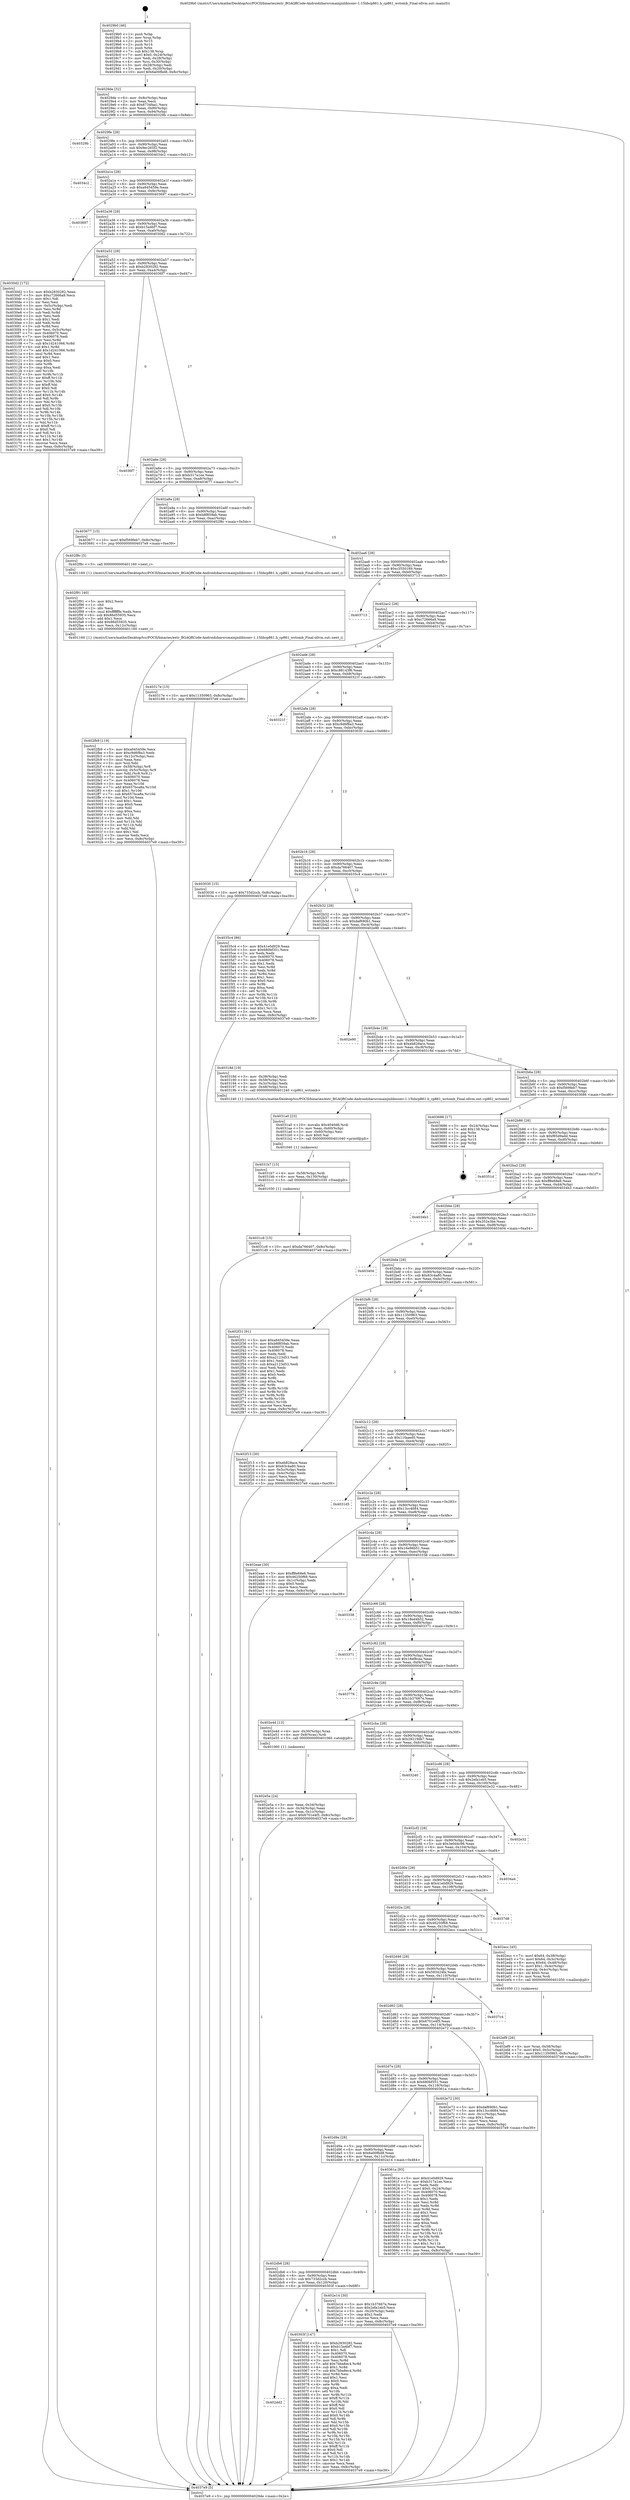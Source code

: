 digraph "0x4029b0" {
  label = "0x4029b0 (/mnt/c/Users/mathe/Desktop/tcc/POCII/binaries/extr_BGAQRCode-Androidzbarsrcmainjnilibiconv-1.15libcp861.h_cp861_wctomb_Final-ollvm.out::main(0))"
  labelloc = "t"
  node[shape=record]

  Entry [label="",width=0.3,height=0.3,shape=circle,fillcolor=black,style=filled]
  "0x4029de" [label="{
     0x4029de [32]\l
     | [instrs]\l
     &nbsp;&nbsp;0x4029de \<+6\>: mov -0x8c(%rbp),%eax\l
     &nbsp;&nbsp;0x4029e4 \<+2\>: mov %eax,%ecx\l
     &nbsp;&nbsp;0x4029e6 \<+6\>: sub $0x8734faa1,%ecx\l
     &nbsp;&nbsp;0x4029ec \<+6\>: mov %eax,-0x90(%rbp)\l
     &nbsp;&nbsp;0x4029f2 \<+6\>: mov %ecx,-0x94(%rbp)\l
     &nbsp;&nbsp;0x4029f8 \<+6\>: je 000000000040329b \<main+0x8eb\>\l
  }"]
  "0x40329b" [label="{
     0x40329b\l
  }", style=dashed]
  "0x4029fe" [label="{
     0x4029fe [28]\l
     | [instrs]\l
     &nbsp;&nbsp;0x4029fe \<+5\>: jmp 0000000000402a03 \<main+0x53\>\l
     &nbsp;&nbsp;0x402a03 \<+6\>: mov -0x90(%rbp),%eax\l
     &nbsp;&nbsp;0x402a09 \<+5\>: sub $0x9ec265f2,%eax\l
     &nbsp;&nbsp;0x402a0e \<+6\>: mov %eax,-0x98(%rbp)\l
     &nbsp;&nbsp;0x402a14 \<+6\>: je 00000000004034c2 \<main+0xb12\>\l
  }"]
  Exit [label="",width=0.3,height=0.3,shape=circle,fillcolor=black,style=filled,peripheries=2]
  "0x4034c2" [label="{
     0x4034c2\l
  }", style=dashed]
  "0x402a1a" [label="{
     0x402a1a [28]\l
     | [instrs]\l
     &nbsp;&nbsp;0x402a1a \<+5\>: jmp 0000000000402a1f \<main+0x6f\>\l
     &nbsp;&nbsp;0x402a1f \<+6\>: mov -0x90(%rbp),%eax\l
     &nbsp;&nbsp;0x402a25 \<+5\>: sub $0xa945459e,%eax\l
     &nbsp;&nbsp;0x402a2a \<+6\>: mov %eax,-0x9c(%rbp)\l
     &nbsp;&nbsp;0x402a30 \<+6\>: je 0000000000403697 \<main+0xce7\>\l
  }"]
  "0x4031c6" [label="{
     0x4031c6 [15]\l
     | [instrs]\l
     &nbsp;&nbsp;0x4031c6 \<+10\>: movl $0xda766407,-0x8c(%rbp)\l
     &nbsp;&nbsp;0x4031d0 \<+5\>: jmp 00000000004037e9 \<main+0xe39\>\l
  }"]
  "0x403697" [label="{
     0x403697\l
  }", style=dashed]
  "0x402a36" [label="{
     0x402a36 [28]\l
     | [instrs]\l
     &nbsp;&nbsp;0x402a36 \<+5\>: jmp 0000000000402a3b \<main+0x8b\>\l
     &nbsp;&nbsp;0x402a3b \<+6\>: mov -0x90(%rbp),%eax\l
     &nbsp;&nbsp;0x402a41 \<+5\>: sub $0xb15a4bf7,%eax\l
     &nbsp;&nbsp;0x402a46 \<+6\>: mov %eax,-0xa0(%rbp)\l
     &nbsp;&nbsp;0x402a4c \<+6\>: je 00000000004030d2 \<main+0x722\>\l
  }"]
  "0x4031b7" [label="{
     0x4031b7 [15]\l
     | [instrs]\l
     &nbsp;&nbsp;0x4031b7 \<+4\>: mov -0x58(%rbp),%rdi\l
     &nbsp;&nbsp;0x4031bb \<+6\>: mov %eax,-0x130(%rbp)\l
     &nbsp;&nbsp;0x4031c1 \<+5\>: call 0000000000401030 \<free@plt\>\l
     | [calls]\l
     &nbsp;&nbsp;0x401030 \{1\} (unknown)\l
  }"]
  "0x4030d2" [label="{
     0x4030d2 [172]\l
     | [instrs]\l
     &nbsp;&nbsp;0x4030d2 \<+5\>: mov $0xb2830282,%eax\l
     &nbsp;&nbsp;0x4030d7 \<+5\>: mov $0xc72666a9,%ecx\l
     &nbsp;&nbsp;0x4030dc \<+2\>: mov $0x1,%dl\l
     &nbsp;&nbsp;0x4030de \<+2\>: xor %esi,%esi\l
     &nbsp;&nbsp;0x4030e0 \<+3\>: mov -0x5c(%rbp),%edi\l
     &nbsp;&nbsp;0x4030e3 \<+3\>: mov %esi,%r8d\l
     &nbsp;&nbsp;0x4030e6 \<+3\>: sub %edi,%r8d\l
     &nbsp;&nbsp;0x4030e9 \<+2\>: mov %esi,%edi\l
     &nbsp;&nbsp;0x4030eb \<+3\>: sub $0x1,%edi\l
     &nbsp;&nbsp;0x4030ee \<+3\>: add %edi,%r8d\l
     &nbsp;&nbsp;0x4030f1 \<+3\>: sub %r8d,%esi\l
     &nbsp;&nbsp;0x4030f4 \<+3\>: mov %esi,-0x5c(%rbp)\l
     &nbsp;&nbsp;0x4030f7 \<+7\>: mov 0x406070,%esi\l
     &nbsp;&nbsp;0x4030fe \<+7\>: mov 0x406078,%edi\l
     &nbsp;&nbsp;0x403105 \<+3\>: mov %esi,%r8d\l
     &nbsp;&nbsp;0x403108 \<+7\>: sub $0x1d241066,%r8d\l
     &nbsp;&nbsp;0x40310f \<+4\>: sub $0x1,%r8d\l
     &nbsp;&nbsp;0x403113 \<+7\>: add $0x1d241066,%r8d\l
     &nbsp;&nbsp;0x40311a \<+4\>: imul %r8d,%esi\l
     &nbsp;&nbsp;0x40311e \<+3\>: and $0x1,%esi\l
     &nbsp;&nbsp;0x403121 \<+3\>: cmp $0x0,%esi\l
     &nbsp;&nbsp;0x403124 \<+4\>: sete %r9b\l
     &nbsp;&nbsp;0x403128 \<+3\>: cmp $0xa,%edi\l
     &nbsp;&nbsp;0x40312b \<+4\>: setl %r10b\l
     &nbsp;&nbsp;0x40312f \<+3\>: mov %r9b,%r11b\l
     &nbsp;&nbsp;0x403132 \<+4\>: xor $0xff,%r11b\l
     &nbsp;&nbsp;0x403136 \<+3\>: mov %r10b,%bl\l
     &nbsp;&nbsp;0x403139 \<+3\>: xor $0xff,%bl\l
     &nbsp;&nbsp;0x40313c \<+3\>: xor $0x0,%dl\l
     &nbsp;&nbsp;0x40313f \<+3\>: mov %r11b,%r14b\l
     &nbsp;&nbsp;0x403142 \<+4\>: and $0x0,%r14b\l
     &nbsp;&nbsp;0x403146 \<+3\>: and %dl,%r9b\l
     &nbsp;&nbsp;0x403149 \<+3\>: mov %bl,%r15b\l
     &nbsp;&nbsp;0x40314c \<+4\>: and $0x0,%r15b\l
     &nbsp;&nbsp;0x403150 \<+3\>: and %dl,%r10b\l
     &nbsp;&nbsp;0x403153 \<+3\>: or %r9b,%r14b\l
     &nbsp;&nbsp;0x403156 \<+3\>: or %r10b,%r15b\l
     &nbsp;&nbsp;0x403159 \<+3\>: xor %r15b,%r14b\l
     &nbsp;&nbsp;0x40315c \<+3\>: or %bl,%r11b\l
     &nbsp;&nbsp;0x40315f \<+4\>: xor $0xff,%r11b\l
     &nbsp;&nbsp;0x403163 \<+3\>: or $0x0,%dl\l
     &nbsp;&nbsp;0x403166 \<+3\>: and %dl,%r11b\l
     &nbsp;&nbsp;0x403169 \<+3\>: or %r11b,%r14b\l
     &nbsp;&nbsp;0x40316c \<+4\>: test $0x1,%r14b\l
     &nbsp;&nbsp;0x403170 \<+3\>: cmovne %ecx,%eax\l
     &nbsp;&nbsp;0x403173 \<+6\>: mov %eax,-0x8c(%rbp)\l
     &nbsp;&nbsp;0x403179 \<+5\>: jmp 00000000004037e9 \<main+0xe39\>\l
  }"]
  "0x402a52" [label="{
     0x402a52 [28]\l
     | [instrs]\l
     &nbsp;&nbsp;0x402a52 \<+5\>: jmp 0000000000402a57 \<main+0xa7\>\l
     &nbsp;&nbsp;0x402a57 \<+6\>: mov -0x90(%rbp),%eax\l
     &nbsp;&nbsp;0x402a5d \<+5\>: sub $0xb2830282,%eax\l
     &nbsp;&nbsp;0x402a62 \<+6\>: mov %eax,-0xa4(%rbp)\l
     &nbsp;&nbsp;0x402a68 \<+6\>: je 00000000004036f7 \<main+0xd47\>\l
  }"]
  "0x4031a0" [label="{
     0x4031a0 [23]\l
     | [instrs]\l
     &nbsp;&nbsp;0x4031a0 \<+10\>: movabs $0x4040d6,%rdi\l
     &nbsp;&nbsp;0x4031aa \<+3\>: mov %eax,-0x60(%rbp)\l
     &nbsp;&nbsp;0x4031ad \<+3\>: mov -0x60(%rbp),%esi\l
     &nbsp;&nbsp;0x4031b0 \<+2\>: mov $0x0,%al\l
     &nbsp;&nbsp;0x4031b2 \<+5\>: call 0000000000401040 \<printf@plt\>\l
     | [calls]\l
     &nbsp;&nbsp;0x401040 \{1\} (unknown)\l
  }"]
  "0x4036f7" [label="{
     0x4036f7\l
  }", style=dashed]
  "0x402a6e" [label="{
     0x402a6e [28]\l
     | [instrs]\l
     &nbsp;&nbsp;0x402a6e \<+5\>: jmp 0000000000402a73 \<main+0xc3\>\l
     &nbsp;&nbsp;0x402a73 \<+6\>: mov -0x90(%rbp),%eax\l
     &nbsp;&nbsp;0x402a79 \<+5\>: sub $0xb317a1ee,%eax\l
     &nbsp;&nbsp;0x402a7e \<+6\>: mov %eax,-0xa8(%rbp)\l
     &nbsp;&nbsp;0x402a84 \<+6\>: je 0000000000403677 \<main+0xcc7\>\l
  }"]
  "0x402dd2" [label="{
     0x402dd2\l
  }", style=dashed]
  "0x403677" [label="{
     0x403677 [15]\l
     | [instrs]\l
     &nbsp;&nbsp;0x403677 \<+10\>: movl $0xf569feb7,-0x8c(%rbp)\l
     &nbsp;&nbsp;0x403681 \<+5\>: jmp 00000000004037e9 \<main+0xe39\>\l
  }"]
  "0x402a8a" [label="{
     0x402a8a [28]\l
     | [instrs]\l
     &nbsp;&nbsp;0x402a8a \<+5\>: jmp 0000000000402a8f \<main+0xdf\>\l
     &nbsp;&nbsp;0x402a8f \<+6\>: mov -0x90(%rbp),%eax\l
     &nbsp;&nbsp;0x402a95 \<+5\>: sub $0xb8f859ab,%eax\l
     &nbsp;&nbsp;0x402a9a \<+6\>: mov %eax,-0xac(%rbp)\l
     &nbsp;&nbsp;0x402aa0 \<+6\>: je 0000000000402f8c \<main+0x5dc\>\l
  }"]
  "0x40303f" [label="{
     0x40303f [147]\l
     | [instrs]\l
     &nbsp;&nbsp;0x40303f \<+5\>: mov $0xb2830282,%eax\l
     &nbsp;&nbsp;0x403044 \<+5\>: mov $0xb15a4bf7,%ecx\l
     &nbsp;&nbsp;0x403049 \<+2\>: mov $0x1,%dl\l
     &nbsp;&nbsp;0x40304b \<+7\>: mov 0x406070,%esi\l
     &nbsp;&nbsp;0x403052 \<+7\>: mov 0x406078,%edi\l
     &nbsp;&nbsp;0x403059 \<+3\>: mov %esi,%r8d\l
     &nbsp;&nbsp;0x40305c \<+7\>: add $0x7bba8ec4,%r8d\l
     &nbsp;&nbsp;0x403063 \<+4\>: sub $0x1,%r8d\l
     &nbsp;&nbsp;0x403067 \<+7\>: sub $0x7bba8ec4,%r8d\l
     &nbsp;&nbsp;0x40306e \<+4\>: imul %r8d,%esi\l
     &nbsp;&nbsp;0x403072 \<+3\>: and $0x1,%esi\l
     &nbsp;&nbsp;0x403075 \<+3\>: cmp $0x0,%esi\l
     &nbsp;&nbsp;0x403078 \<+4\>: sete %r9b\l
     &nbsp;&nbsp;0x40307c \<+3\>: cmp $0xa,%edi\l
     &nbsp;&nbsp;0x40307f \<+4\>: setl %r10b\l
     &nbsp;&nbsp;0x403083 \<+3\>: mov %r9b,%r11b\l
     &nbsp;&nbsp;0x403086 \<+4\>: xor $0xff,%r11b\l
     &nbsp;&nbsp;0x40308a \<+3\>: mov %r10b,%bl\l
     &nbsp;&nbsp;0x40308d \<+3\>: xor $0xff,%bl\l
     &nbsp;&nbsp;0x403090 \<+3\>: xor $0x0,%dl\l
     &nbsp;&nbsp;0x403093 \<+3\>: mov %r11b,%r14b\l
     &nbsp;&nbsp;0x403096 \<+4\>: and $0x0,%r14b\l
     &nbsp;&nbsp;0x40309a \<+3\>: and %dl,%r9b\l
     &nbsp;&nbsp;0x40309d \<+3\>: mov %bl,%r15b\l
     &nbsp;&nbsp;0x4030a0 \<+4\>: and $0x0,%r15b\l
     &nbsp;&nbsp;0x4030a4 \<+3\>: and %dl,%r10b\l
     &nbsp;&nbsp;0x4030a7 \<+3\>: or %r9b,%r14b\l
     &nbsp;&nbsp;0x4030aa \<+3\>: or %r10b,%r15b\l
     &nbsp;&nbsp;0x4030ad \<+3\>: xor %r15b,%r14b\l
     &nbsp;&nbsp;0x4030b0 \<+3\>: or %bl,%r11b\l
     &nbsp;&nbsp;0x4030b3 \<+4\>: xor $0xff,%r11b\l
     &nbsp;&nbsp;0x4030b7 \<+3\>: or $0x0,%dl\l
     &nbsp;&nbsp;0x4030ba \<+3\>: and %dl,%r11b\l
     &nbsp;&nbsp;0x4030bd \<+3\>: or %r11b,%r14b\l
     &nbsp;&nbsp;0x4030c0 \<+4\>: test $0x1,%r14b\l
     &nbsp;&nbsp;0x4030c4 \<+3\>: cmovne %ecx,%eax\l
     &nbsp;&nbsp;0x4030c7 \<+6\>: mov %eax,-0x8c(%rbp)\l
     &nbsp;&nbsp;0x4030cd \<+5\>: jmp 00000000004037e9 \<main+0xe39\>\l
  }"]
  "0x402f8c" [label="{
     0x402f8c [5]\l
     | [instrs]\l
     &nbsp;&nbsp;0x402f8c \<+5\>: call 0000000000401160 \<next_i\>\l
     | [calls]\l
     &nbsp;&nbsp;0x401160 \{1\} (/mnt/c/Users/mathe/Desktop/tcc/POCII/binaries/extr_BGAQRCode-Androidzbarsrcmainjnilibiconv-1.15libcp861.h_cp861_wctomb_Final-ollvm.out::next_i)\l
  }"]
  "0x402aa6" [label="{
     0x402aa6 [28]\l
     | [instrs]\l
     &nbsp;&nbsp;0x402aa6 \<+5\>: jmp 0000000000402aab \<main+0xfb\>\l
     &nbsp;&nbsp;0x402aab \<+6\>: mov -0x90(%rbp),%eax\l
     &nbsp;&nbsp;0x402ab1 \<+5\>: sub $0xc3550169,%eax\l
     &nbsp;&nbsp;0x402ab6 \<+6\>: mov %eax,-0xb0(%rbp)\l
     &nbsp;&nbsp;0x402abc \<+6\>: je 0000000000403713 \<main+0xd63\>\l
  }"]
  "0x402fb9" [label="{
     0x402fb9 [119]\l
     | [instrs]\l
     &nbsp;&nbsp;0x402fb9 \<+5\>: mov $0xa945459e,%ecx\l
     &nbsp;&nbsp;0x402fbe \<+5\>: mov $0xc9d6f8a3,%edx\l
     &nbsp;&nbsp;0x402fc3 \<+6\>: mov -0x12c(%rbp),%esi\l
     &nbsp;&nbsp;0x402fc9 \<+3\>: imul %eax,%esi\l
     &nbsp;&nbsp;0x402fcc \<+3\>: mov %sil,%dil\l
     &nbsp;&nbsp;0x402fcf \<+4\>: mov -0x58(%rbp),%r8\l
     &nbsp;&nbsp;0x402fd3 \<+4\>: movslq -0x5c(%rbp),%r9\l
     &nbsp;&nbsp;0x402fd7 \<+4\>: mov %dil,(%r8,%r9,1)\l
     &nbsp;&nbsp;0x402fdb \<+7\>: mov 0x406070,%eax\l
     &nbsp;&nbsp;0x402fe2 \<+7\>: mov 0x406078,%esi\l
     &nbsp;&nbsp;0x402fe9 \<+3\>: mov %eax,%r10d\l
     &nbsp;&nbsp;0x402fec \<+7\>: add $0x657bca8a,%r10d\l
     &nbsp;&nbsp;0x402ff3 \<+4\>: sub $0x1,%r10d\l
     &nbsp;&nbsp;0x402ff7 \<+7\>: sub $0x657bca8a,%r10d\l
     &nbsp;&nbsp;0x402ffe \<+4\>: imul %r10d,%eax\l
     &nbsp;&nbsp;0x403002 \<+3\>: and $0x1,%eax\l
     &nbsp;&nbsp;0x403005 \<+3\>: cmp $0x0,%eax\l
     &nbsp;&nbsp;0x403008 \<+4\>: sete %dil\l
     &nbsp;&nbsp;0x40300c \<+3\>: cmp $0xa,%esi\l
     &nbsp;&nbsp;0x40300f \<+4\>: setl %r11b\l
     &nbsp;&nbsp;0x403013 \<+3\>: mov %dil,%bl\l
     &nbsp;&nbsp;0x403016 \<+3\>: and %r11b,%bl\l
     &nbsp;&nbsp;0x403019 \<+3\>: xor %r11b,%dil\l
     &nbsp;&nbsp;0x40301c \<+3\>: or %dil,%bl\l
     &nbsp;&nbsp;0x40301f \<+3\>: test $0x1,%bl\l
     &nbsp;&nbsp;0x403022 \<+3\>: cmovne %edx,%ecx\l
     &nbsp;&nbsp;0x403025 \<+6\>: mov %ecx,-0x8c(%rbp)\l
     &nbsp;&nbsp;0x40302b \<+5\>: jmp 00000000004037e9 \<main+0xe39\>\l
  }"]
  "0x403713" [label="{
     0x403713\l
  }", style=dashed]
  "0x402ac2" [label="{
     0x402ac2 [28]\l
     | [instrs]\l
     &nbsp;&nbsp;0x402ac2 \<+5\>: jmp 0000000000402ac7 \<main+0x117\>\l
     &nbsp;&nbsp;0x402ac7 \<+6\>: mov -0x90(%rbp),%eax\l
     &nbsp;&nbsp;0x402acd \<+5\>: sub $0xc72666a9,%eax\l
     &nbsp;&nbsp;0x402ad2 \<+6\>: mov %eax,-0xb4(%rbp)\l
     &nbsp;&nbsp;0x402ad8 \<+6\>: je 000000000040317e \<main+0x7ce\>\l
  }"]
  "0x402f91" [label="{
     0x402f91 [40]\l
     | [instrs]\l
     &nbsp;&nbsp;0x402f91 \<+5\>: mov $0x2,%ecx\l
     &nbsp;&nbsp;0x402f96 \<+1\>: cltd\l
     &nbsp;&nbsp;0x402f97 \<+2\>: idiv %ecx\l
     &nbsp;&nbsp;0x402f99 \<+6\>: imul $0xfffffffe,%edx,%ecx\l
     &nbsp;&nbsp;0x402f9f \<+6\>: sub $0x86d55935,%ecx\l
     &nbsp;&nbsp;0x402fa5 \<+3\>: add $0x1,%ecx\l
     &nbsp;&nbsp;0x402fa8 \<+6\>: add $0x86d55935,%ecx\l
     &nbsp;&nbsp;0x402fae \<+6\>: mov %ecx,-0x12c(%rbp)\l
     &nbsp;&nbsp;0x402fb4 \<+5\>: call 0000000000401160 \<next_i\>\l
     | [calls]\l
     &nbsp;&nbsp;0x401160 \{1\} (/mnt/c/Users/mathe/Desktop/tcc/POCII/binaries/extr_BGAQRCode-Androidzbarsrcmainjnilibiconv-1.15libcp861.h_cp861_wctomb_Final-ollvm.out::next_i)\l
  }"]
  "0x40317e" [label="{
     0x40317e [15]\l
     | [instrs]\l
     &nbsp;&nbsp;0x40317e \<+10\>: movl $0x11350963,-0x8c(%rbp)\l
     &nbsp;&nbsp;0x403188 \<+5\>: jmp 00000000004037e9 \<main+0xe39\>\l
  }"]
  "0x402ade" [label="{
     0x402ade [28]\l
     | [instrs]\l
     &nbsp;&nbsp;0x402ade \<+5\>: jmp 0000000000402ae3 \<main+0x133\>\l
     &nbsp;&nbsp;0x402ae3 \<+6\>: mov -0x90(%rbp),%eax\l
     &nbsp;&nbsp;0x402ae9 \<+5\>: sub $0xc88143f6,%eax\l
     &nbsp;&nbsp;0x402aee \<+6\>: mov %eax,-0xb8(%rbp)\l
     &nbsp;&nbsp;0x402af4 \<+6\>: je 000000000040321f \<main+0x86f\>\l
  }"]
  "0x402ef9" [label="{
     0x402ef9 [26]\l
     | [instrs]\l
     &nbsp;&nbsp;0x402ef9 \<+4\>: mov %rax,-0x58(%rbp)\l
     &nbsp;&nbsp;0x402efd \<+7\>: movl $0x0,-0x5c(%rbp)\l
     &nbsp;&nbsp;0x402f04 \<+10\>: movl $0x11350963,-0x8c(%rbp)\l
     &nbsp;&nbsp;0x402f0e \<+5\>: jmp 00000000004037e9 \<main+0xe39\>\l
  }"]
  "0x40321f" [label="{
     0x40321f\l
  }", style=dashed]
  "0x402afa" [label="{
     0x402afa [28]\l
     | [instrs]\l
     &nbsp;&nbsp;0x402afa \<+5\>: jmp 0000000000402aff \<main+0x14f\>\l
     &nbsp;&nbsp;0x402aff \<+6\>: mov -0x90(%rbp),%eax\l
     &nbsp;&nbsp;0x402b05 \<+5\>: sub $0xc9d6f8a3,%eax\l
     &nbsp;&nbsp;0x402b0a \<+6\>: mov %eax,-0xbc(%rbp)\l
     &nbsp;&nbsp;0x402b10 \<+6\>: je 0000000000403030 \<main+0x680\>\l
  }"]
  "0x402e5a" [label="{
     0x402e5a [24]\l
     | [instrs]\l
     &nbsp;&nbsp;0x402e5a \<+3\>: mov %eax,-0x34(%rbp)\l
     &nbsp;&nbsp;0x402e5d \<+3\>: mov -0x34(%rbp),%eax\l
     &nbsp;&nbsp;0x402e60 \<+3\>: mov %eax,-0x1c(%rbp)\l
     &nbsp;&nbsp;0x402e63 \<+10\>: movl $0x6701e4f5,-0x8c(%rbp)\l
     &nbsp;&nbsp;0x402e6d \<+5\>: jmp 00000000004037e9 \<main+0xe39\>\l
  }"]
  "0x403030" [label="{
     0x403030 [15]\l
     | [instrs]\l
     &nbsp;&nbsp;0x403030 \<+10\>: movl $0x733d2ccb,-0x8c(%rbp)\l
     &nbsp;&nbsp;0x40303a \<+5\>: jmp 00000000004037e9 \<main+0xe39\>\l
  }"]
  "0x402b16" [label="{
     0x402b16 [28]\l
     | [instrs]\l
     &nbsp;&nbsp;0x402b16 \<+5\>: jmp 0000000000402b1b \<main+0x16b\>\l
     &nbsp;&nbsp;0x402b1b \<+6\>: mov -0x90(%rbp),%eax\l
     &nbsp;&nbsp;0x402b21 \<+5\>: sub $0xda766407,%eax\l
     &nbsp;&nbsp;0x402b26 \<+6\>: mov %eax,-0xc0(%rbp)\l
     &nbsp;&nbsp;0x402b2c \<+6\>: je 00000000004035c4 \<main+0xc14\>\l
  }"]
  "0x4029b0" [label="{
     0x4029b0 [46]\l
     | [instrs]\l
     &nbsp;&nbsp;0x4029b0 \<+1\>: push %rbp\l
     &nbsp;&nbsp;0x4029b1 \<+3\>: mov %rsp,%rbp\l
     &nbsp;&nbsp;0x4029b4 \<+2\>: push %r15\l
     &nbsp;&nbsp;0x4029b6 \<+2\>: push %r14\l
     &nbsp;&nbsp;0x4029b8 \<+1\>: push %rbx\l
     &nbsp;&nbsp;0x4029b9 \<+7\>: sub $0x138,%rsp\l
     &nbsp;&nbsp;0x4029c0 \<+7\>: movl $0x0,-0x24(%rbp)\l
     &nbsp;&nbsp;0x4029c7 \<+3\>: mov %edi,-0x28(%rbp)\l
     &nbsp;&nbsp;0x4029ca \<+4\>: mov %rsi,-0x30(%rbp)\l
     &nbsp;&nbsp;0x4029ce \<+3\>: mov -0x28(%rbp),%edi\l
     &nbsp;&nbsp;0x4029d1 \<+3\>: mov %edi,-0x20(%rbp)\l
     &nbsp;&nbsp;0x4029d4 \<+10\>: movl $0x6a00fbd8,-0x8c(%rbp)\l
  }"]
  "0x4035c4" [label="{
     0x4035c4 [86]\l
     | [instrs]\l
     &nbsp;&nbsp;0x4035c4 \<+5\>: mov $0x41e0d929,%eax\l
     &nbsp;&nbsp;0x4035c9 \<+5\>: mov $0x680bf351,%ecx\l
     &nbsp;&nbsp;0x4035ce \<+2\>: xor %edx,%edx\l
     &nbsp;&nbsp;0x4035d0 \<+7\>: mov 0x406070,%esi\l
     &nbsp;&nbsp;0x4035d7 \<+7\>: mov 0x406078,%edi\l
     &nbsp;&nbsp;0x4035de \<+3\>: sub $0x1,%edx\l
     &nbsp;&nbsp;0x4035e1 \<+3\>: mov %esi,%r8d\l
     &nbsp;&nbsp;0x4035e4 \<+3\>: add %edx,%r8d\l
     &nbsp;&nbsp;0x4035e7 \<+4\>: imul %r8d,%esi\l
     &nbsp;&nbsp;0x4035eb \<+3\>: and $0x1,%esi\l
     &nbsp;&nbsp;0x4035ee \<+3\>: cmp $0x0,%esi\l
     &nbsp;&nbsp;0x4035f1 \<+4\>: sete %r9b\l
     &nbsp;&nbsp;0x4035f5 \<+3\>: cmp $0xa,%edi\l
     &nbsp;&nbsp;0x4035f8 \<+4\>: setl %r10b\l
     &nbsp;&nbsp;0x4035fc \<+3\>: mov %r9b,%r11b\l
     &nbsp;&nbsp;0x4035ff \<+3\>: and %r10b,%r11b\l
     &nbsp;&nbsp;0x403602 \<+3\>: xor %r10b,%r9b\l
     &nbsp;&nbsp;0x403605 \<+3\>: or %r9b,%r11b\l
     &nbsp;&nbsp;0x403608 \<+4\>: test $0x1,%r11b\l
     &nbsp;&nbsp;0x40360c \<+3\>: cmovne %ecx,%eax\l
     &nbsp;&nbsp;0x40360f \<+6\>: mov %eax,-0x8c(%rbp)\l
     &nbsp;&nbsp;0x403615 \<+5\>: jmp 00000000004037e9 \<main+0xe39\>\l
  }"]
  "0x402b32" [label="{
     0x402b32 [28]\l
     | [instrs]\l
     &nbsp;&nbsp;0x402b32 \<+5\>: jmp 0000000000402b37 \<main+0x187\>\l
     &nbsp;&nbsp;0x402b37 \<+6\>: mov -0x90(%rbp),%eax\l
     &nbsp;&nbsp;0x402b3d \<+5\>: sub $0xdaf690b1,%eax\l
     &nbsp;&nbsp;0x402b42 \<+6\>: mov %eax,-0xc4(%rbp)\l
     &nbsp;&nbsp;0x402b48 \<+6\>: je 0000000000402e90 \<main+0x4e0\>\l
  }"]
  "0x4037e9" [label="{
     0x4037e9 [5]\l
     | [instrs]\l
     &nbsp;&nbsp;0x4037e9 \<+5\>: jmp 00000000004029de \<main+0x2e\>\l
  }"]
  "0x402e90" [label="{
     0x402e90\l
  }", style=dashed]
  "0x402b4e" [label="{
     0x402b4e [28]\l
     | [instrs]\l
     &nbsp;&nbsp;0x402b4e \<+5\>: jmp 0000000000402b53 \<main+0x1a3\>\l
     &nbsp;&nbsp;0x402b53 \<+6\>: mov -0x90(%rbp),%eax\l
     &nbsp;&nbsp;0x402b59 \<+5\>: sub $0xeb828ace,%eax\l
     &nbsp;&nbsp;0x402b5e \<+6\>: mov %eax,-0xc8(%rbp)\l
     &nbsp;&nbsp;0x402b64 \<+6\>: je 000000000040318d \<main+0x7dd\>\l
  }"]
  "0x402db6" [label="{
     0x402db6 [28]\l
     | [instrs]\l
     &nbsp;&nbsp;0x402db6 \<+5\>: jmp 0000000000402dbb \<main+0x40b\>\l
     &nbsp;&nbsp;0x402dbb \<+6\>: mov -0x90(%rbp),%eax\l
     &nbsp;&nbsp;0x402dc1 \<+5\>: sub $0x733d2ccb,%eax\l
     &nbsp;&nbsp;0x402dc6 \<+6\>: mov %eax,-0x120(%rbp)\l
     &nbsp;&nbsp;0x402dcc \<+6\>: je 000000000040303f \<main+0x68f\>\l
  }"]
  "0x40318d" [label="{
     0x40318d [19]\l
     | [instrs]\l
     &nbsp;&nbsp;0x40318d \<+3\>: mov -0x38(%rbp),%edi\l
     &nbsp;&nbsp;0x403190 \<+4\>: mov -0x58(%rbp),%rsi\l
     &nbsp;&nbsp;0x403194 \<+3\>: mov -0x3c(%rbp),%edx\l
     &nbsp;&nbsp;0x403197 \<+4\>: mov -0x48(%rbp),%rcx\l
     &nbsp;&nbsp;0x40319b \<+5\>: call 0000000000401240 \<cp861_wctomb\>\l
     | [calls]\l
     &nbsp;&nbsp;0x401240 \{1\} (/mnt/c/Users/mathe/Desktop/tcc/POCII/binaries/extr_BGAQRCode-Androidzbarsrcmainjnilibiconv-1.15libcp861.h_cp861_wctomb_Final-ollvm.out::cp861_wctomb)\l
  }"]
  "0x402b6a" [label="{
     0x402b6a [28]\l
     | [instrs]\l
     &nbsp;&nbsp;0x402b6a \<+5\>: jmp 0000000000402b6f \<main+0x1bf\>\l
     &nbsp;&nbsp;0x402b6f \<+6\>: mov -0x90(%rbp),%eax\l
     &nbsp;&nbsp;0x402b75 \<+5\>: sub $0xf569feb7,%eax\l
     &nbsp;&nbsp;0x402b7a \<+6\>: mov %eax,-0xcc(%rbp)\l
     &nbsp;&nbsp;0x402b80 \<+6\>: je 0000000000403686 \<main+0xcd6\>\l
  }"]
  "0x402e14" [label="{
     0x402e14 [30]\l
     | [instrs]\l
     &nbsp;&nbsp;0x402e14 \<+5\>: mov $0x1b37667e,%eax\l
     &nbsp;&nbsp;0x402e19 \<+5\>: mov $0x2efa1eb5,%ecx\l
     &nbsp;&nbsp;0x402e1e \<+3\>: mov -0x20(%rbp),%edx\l
     &nbsp;&nbsp;0x402e21 \<+3\>: cmp $0x2,%edx\l
     &nbsp;&nbsp;0x402e24 \<+3\>: cmovne %ecx,%eax\l
     &nbsp;&nbsp;0x402e27 \<+6\>: mov %eax,-0x8c(%rbp)\l
     &nbsp;&nbsp;0x402e2d \<+5\>: jmp 00000000004037e9 \<main+0xe39\>\l
  }"]
  "0x403686" [label="{
     0x403686 [17]\l
     | [instrs]\l
     &nbsp;&nbsp;0x403686 \<+3\>: mov -0x24(%rbp),%eax\l
     &nbsp;&nbsp;0x403689 \<+7\>: add $0x138,%rsp\l
     &nbsp;&nbsp;0x403690 \<+1\>: pop %rbx\l
     &nbsp;&nbsp;0x403691 \<+2\>: pop %r14\l
     &nbsp;&nbsp;0x403693 \<+2\>: pop %r15\l
     &nbsp;&nbsp;0x403695 \<+1\>: pop %rbp\l
     &nbsp;&nbsp;0x403696 \<+1\>: ret\l
  }"]
  "0x402b86" [label="{
     0x402b86 [28]\l
     | [instrs]\l
     &nbsp;&nbsp;0x402b86 \<+5\>: jmp 0000000000402b8b \<main+0x1db\>\l
     &nbsp;&nbsp;0x402b8b \<+6\>: mov -0x90(%rbp),%eax\l
     &nbsp;&nbsp;0x402b91 \<+5\>: sub $0xf85d9add,%eax\l
     &nbsp;&nbsp;0x402b96 \<+6\>: mov %eax,-0xd0(%rbp)\l
     &nbsp;&nbsp;0x402b9c \<+6\>: je 000000000040351d \<main+0xb6d\>\l
  }"]
  "0x402d9a" [label="{
     0x402d9a [28]\l
     | [instrs]\l
     &nbsp;&nbsp;0x402d9a \<+5\>: jmp 0000000000402d9f \<main+0x3ef\>\l
     &nbsp;&nbsp;0x402d9f \<+6\>: mov -0x90(%rbp),%eax\l
     &nbsp;&nbsp;0x402da5 \<+5\>: sub $0x6a00fbd8,%eax\l
     &nbsp;&nbsp;0x402daa \<+6\>: mov %eax,-0x11c(%rbp)\l
     &nbsp;&nbsp;0x402db0 \<+6\>: je 0000000000402e14 \<main+0x464\>\l
  }"]
  "0x40351d" [label="{
     0x40351d\l
  }", style=dashed]
  "0x402ba2" [label="{
     0x402ba2 [28]\l
     | [instrs]\l
     &nbsp;&nbsp;0x402ba2 \<+5\>: jmp 0000000000402ba7 \<main+0x1f7\>\l
     &nbsp;&nbsp;0x402ba7 \<+6\>: mov -0x90(%rbp),%eax\l
     &nbsp;&nbsp;0x402bad \<+5\>: sub $0xff8e68e6,%eax\l
     &nbsp;&nbsp;0x402bb2 \<+6\>: mov %eax,-0xd4(%rbp)\l
     &nbsp;&nbsp;0x402bb8 \<+6\>: je 00000000004034b3 \<main+0xb03\>\l
  }"]
  "0x40361a" [label="{
     0x40361a [93]\l
     | [instrs]\l
     &nbsp;&nbsp;0x40361a \<+5\>: mov $0x41e0d929,%eax\l
     &nbsp;&nbsp;0x40361f \<+5\>: mov $0xb317a1ee,%ecx\l
     &nbsp;&nbsp;0x403624 \<+2\>: xor %edx,%edx\l
     &nbsp;&nbsp;0x403626 \<+7\>: movl $0x0,-0x24(%rbp)\l
     &nbsp;&nbsp;0x40362d \<+7\>: mov 0x406070,%esi\l
     &nbsp;&nbsp;0x403634 \<+7\>: mov 0x406078,%edi\l
     &nbsp;&nbsp;0x40363b \<+3\>: sub $0x1,%edx\l
     &nbsp;&nbsp;0x40363e \<+3\>: mov %esi,%r8d\l
     &nbsp;&nbsp;0x403641 \<+3\>: add %edx,%r8d\l
     &nbsp;&nbsp;0x403644 \<+4\>: imul %r8d,%esi\l
     &nbsp;&nbsp;0x403648 \<+3\>: and $0x1,%esi\l
     &nbsp;&nbsp;0x40364b \<+3\>: cmp $0x0,%esi\l
     &nbsp;&nbsp;0x40364e \<+4\>: sete %r9b\l
     &nbsp;&nbsp;0x403652 \<+3\>: cmp $0xa,%edi\l
     &nbsp;&nbsp;0x403655 \<+4\>: setl %r10b\l
     &nbsp;&nbsp;0x403659 \<+3\>: mov %r9b,%r11b\l
     &nbsp;&nbsp;0x40365c \<+3\>: and %r10b,%r11b\l
     &nbsp;&nbsp;0x40365f \<+3\>: xor %r10b,%r9b\l
     &nbsp;&nbsp;0x403662 \<+3\>: or %r9b,%r11b\l
     &nbsp;&nbsp;0x403665 \<+4\>: test $0x1,%r11b\l
     &nbsp;&nbsp;0x403669 \<+3\>: cmovne %ecx,%eax\l
     &nbsp;&nbsp;0x40366c \<+6\>: mov %eax,-0x8c(%rbp)\l
     &nbsp;&nbsp;0x403672 \<+5\>: jmp 00000000004037e9 \<main+0xe39\>\l
  }"]
  "0x4034b3" [label="{
     0x4034b3\l
  }", style=dashed]
  "0x402bbe" [label="{
     0x402bbe [28]\l
     | [instrs]\l
     &nbsp;&nbsp;0x402bbe \<+5\>: jmp 0000000000402bc3 \<main+0x213\>\l
     &nbsp;&nbsp;0x402bc3 \<+6\>: mov -0x90(%rbp),%eax\l
     &nbsp;&nbsp;0x402bc9 \<+5\>: sub $0x352e3be,%eax\l
     &nbsp;&nbsp;0x402bce \<+6\>: mov %eax,-0xd8(%rbp)\l
     &nbsp;&nbsp;0x402bd4 \<+6\>: je 0000000000403404 \<main+0xa54\>\l
  }"]
  "0x402d7e" [label="{
     0x402d7e [28]\l
     | [instrs]\l
     &nbsp;&nbsp;0x402d7e \<+5\>: jmp 0000000000402d83 \<main+0x3d3\>\l
     &nbsp;&nbsp;0x402d83 \<+6\>: mov -0x90(%rbp),%eax\l
     &nbsp;&nbsp;0x402d89 \<+5\>: sub $0x680bf351,%eax\l
     &nbsp;&nbsp;0x402d8e \<+6\>: mov %eax,-0x118(%rbp)\l
     &nbsp;&nbsp;0x402d94 \<+6\>: je 000000000040361a \<main+0xc6a\>\l
  }"]
  "0x403404" [label="{
     0x403404\l
  }", style=dashed]
  "0x402bda" [label="{
     0x402bda [28]\l
     | [instrs]\l
     &nbsp;&nbsp;0x402bda \<+5\>: jmp 0000000000402bdf \<main+0x22f\>\l
     &nbsp;&nbsp;0x402bdf \<+6\>: mov -0x90(%rbp),%eax\l
     &nbsp;&nbsp;0x402be5 \<+5\>: sub $0x63c4a80,%eax\l
     &nbsp;&nbsp;0x402bea \<+6\>: mov %eax,-0xdc(%rbp)\l
     &nbsp;&nbsp;0x402bf0 \<+6\>: je 0000000000402f31 \<main+0x581\>\l
  }"]
  "0x402e72" [label="{
     0x402e72 [30]\l
     | [instrs]\l
     &nbsp;&nbsp;0x402e72 \<+5\>: mov $0xdaf690b1,%eax\l
     &nbsp;&nbsp;0x402e77 \<+5\>: mov $0x13cc4684,%ecx\l
     &nbsp;&nbsp;0x402e7c \<+3\>: mov -0x1c(%rbp),%edx\l
     &nbsp;&nbsp;0x402e7f \<+3\>: cmp $0x1,%edx\l
     &nbsp;&nbsp;0x402e82 \<+3\>: cmovl %ecx,%eax\l
     &nbsp;&nbsp;0x402e85 \<+6\>: mov %eax,-0x8c(%rbp)\l
     &nbsp;&nbsp;0x402e8b \<+5\>: jmp 00000000004037e9 \<main+0xe39\>\l
  }"]
  "0x402f31" [label="{
     0x402f31 [91]\l
     | [instrs]\l
     &nbsp;&nbsp;0x402f31 \<+5\>: mov $0xa945459e,%eax\l
     &nbsp;&nbsp;0x402f36 \<+5\>: mov $0xb8f859ab,%ecx\l
     &nbsp;&nbsp;0x402f3b \<+7\>: mov 0x406070,%edx\l
     &nbsp;&nbsp;0x402f42 \<+7\>: mov 0x406078,%esi\l
     &nbsp;&nbsp;0x402f49 \<+2\>: mov %edx,%edi\l
     &nbsp;&nbsp;0x402f4b \<+6\>: add $0xa2123d53,%edi\l
     &nbsp;&nbsp;0x402f51 \<+3\>: sub $0x1,%edi\l
     &nbsp;&nbsp;0x402f54 \<+6\>: sub $0xa2123d53,%edi\l
     &nbsp;&nbsp;0x402f5a \<+3\>: imul %edi,%edx\l
     &nbsp;&nbsp;0x402f5d \<+3\>: and $0x1,%edx\l
     &nbsp;&nbsp;0x402f60 \<+3\>: cmp $0x0,%edx\l
     &nbsp;&nbsp;0x402f63 \<+4\>: sete %r8b\l
     &nbsp;&nbsp;0x402f67 \<+3\>: cmp $0xa,%esi\l
     &nbsp;&nbsp;0x402f6a \<+4\>: setl %r9b\l
     &nbsp;&nbsp;0x402f6e \<+3\>: mov %r8b,%r10b\l
     &nbsp;&nbsp;0x402f71 \<+3\>: and %r9b,%r10b\l
     &nbsp;&nbsp;0x402f74 \<+3\>: xor %r9b,%r8b\l
     &nbsp;&nbsp;0x402f77 \<+3\>: or %r8b,%r10b\l
     &nbsp;&nbsp;0x402f7a \<+4\>: test $0x1,%r10b\l
     &nbsp;&nbsp;0x402f7e \<+3\>: cmovne %ecx,%eax\l
     &nbsp;&nbsp;0x402f81 \<+6\>: mov %eax,-0x8c(%rbp)\l
     &nbsp;&nbsp;0x402f87 \<+5\>: jmp 00000000004037e9 \<main+0xe39\>\l
  }"]
  "0x402bf6" [label="{
     0x402bf6 [28]\l
     | [instrs]\l
     &nbsp;&nbsp;0x402bf6 \<+5\>: jmp 0000000000402bfb \<main+0x24b\>\l
     &nbsp;&nbsp;0x402bfb \<+6\>: mov -0x90(%rbp),%eax\l
     &nbsp;&nbsp;0x402c01 \<+5\>: sub $0x11350963,%eax\l
     &nbsp;&nbsp;0x402c06 \<+6\>: mov %eax,-0xe0(%rbp)\l
     &nbsp;&nbsp;0x402c0c \<+6\>: je 0000000000402f13 \<main+0x563\>\l
  }"]
  "0x402d62" [label="{
     0x402d62 [28]\l
     | [instrs]\l
     &nbsp;&nbsp;0x402d62 \<+5\>: jmp 0000000000402d67 \<main+0x3b7\>\l
     &nbsp;&nbsp;0x402d67 \<+6\>: mov -0x90(%rbp),%eax\l
     &nbsp;&nbsp;0x402d6d \<+5\>: sub $0x6701e4f5,%eax\l
     &nbsp;&nbsp;0x402d72 \<+6\>: mov %eax,-0x114(%rbp)\l
     &nbsp;&nbsp;0x402d78 \<+6\>: je 0000000000402e72 \<main+0x4c2\>\l
  }"]
  "0x402f13" [label="{
     0x402f13 [30]\l
     | [instrs]\l
     &nbsp;&nbsp;0x402f13 \<+5\>: mov $0xeb828ace,%eax\l
     &nbsp;&nbsp;0x402f18 \<+5\>: mov $0x63c4a80,%ecx\l
     &nbsp;&nbsp;0x402f1d \<+3\>: mov -0x5c(%rbp),%edx\l
     &nbsp;&nbsp;0x402f20 \<+3\>: cmp -0x4c(%rbp),%edx\l
     &nbsp;&nbsp;0x402f23 \<+3\>: cmovl %ecx,%eax\l
     &nbsp;&nbsp;0x402f26 \<+6\>: mov %eax,-0x8c(%rbp)\l
     &nbsp;&nbsp;0x402f2c \<+5\>: jmp 00000000004037e9 \<main+0xe39\>\l
  }"]
  "0x402c12" [label="{
     0x402c12 [28]\l
     | [instrs]\l
     &nbsp;&nbsp;0x402c12 \<+5\>: jmp 0000000000402c17 \<main+0x267\>\l
     &nbsp;&nbsp;0x402c17 \<+6\>: mov -0x90(%rbp),%eax\l
     &nbsp;&nbsp;0x402c1d \<+5\>: sub $0x11faaed0,%eax\l
     &nbsp;&nbsp;0x402c22 \<+6\>: mov %eax,-0xe4(%rbp)\l
     &nbsp;&nbsp;0x402c28 \<+6\>: je 00000000004031d5 \<main+0x825\>\l
  }"]
  "0x4037c4" [label="{
     0x4037c4\l
  }", style=dashed]
  "0x4031d5" [label="{
     0x4031d5\l
  }", style=dashed]
  "0x402c2e" [label="{
     0x402c2e [28]\l
     | [instrs]\l
     &nbsp;&nbsp;0x402c2e \<+5\>: jmp 0000000000402c33 \<main+0x283\>\l
     &nbsp;&nbsp;0x402c33 \<+6\>: mov -0x90(%rbp),%eax\l
     &nbsp;&nbsp;0x402c39 \<+5\>: sub $0x13cc4684,%eax\l
     &nbsp;&nbsp;0x402c3e \<+6\>: mov %eax,-0xe8(%rbp)\l
     &nbsp;&nbsp;0x402c44 \<+6\>: je 0000000000402eae \<main+0x4fe\>\l
  }"]
  "0x402d46" [label="{
     0x402d46 [28]\l
     | [instrs]\l
     &nbsp;&nbsp;0x402d46 \<+5\>: jmp 0000000000402d4b \<main+0x39b\>\l
     &nbsp;&nbsp;0x402d4b \<+6\>: mov -0x90(%rbp),%eax\l
     &nbsp;&nbsp;0x402d51 \<+5\>: sub $0x583424fa,%eax\l
     &nbsp;&nbsp;0x402d56 \<+6\>: mov %eax,-0x110(%rbp)\l
     &nbsp;&nbsp;0x402d5c \<+6\>: je 00000000004037c4 \<main+0xe14\>\l
  }"]
  "0x402eae" [label="{
     0x402eae [30]\l
     | [instrs]\l
     &nbsp;&nbsp;0x402eae \<+5\>: mov $0xff8e68e6,%eax\l
     &nbsp;&nbsp;0x402eb3 \<+5\>: mov $0x46250f68,%ecx\l
     &nbsp;&nbsp;0x402eb8 \<+3\>: mov -0x1c(%rbp),%edx\l
     &nbsp;&nbsp;0x402ebb \<+3\>: cmp $0x0,%edx\l
     &nbsp;&nbsp;0x402ebe \<+3\>: cmove %ecx,%eax\l
     &nbsp;&nbsp;0x402ec1 \<+6\>: mov %eax,-0x8c(%rbp)\l
     &nbsp;&nbsp;0x402ec7 \<+5\>: jmp 00000000004037e9 \<main+0xe39\>\l
  }"]
  "0x402c4a" [label="{
     0x402c4a [28]\l
     | [instrs]\l
     &nbsp;&nbsp;0x402c4a \<+5\>: jmp 0000000000402c4f \<main+0x29f\>\l
     &nbsp;&nbsp;0x402c4f \<+6\>: mov -0x90(%rbp),%eax\l
     &nbsp;&nbsp;0x402c55 \<+5\>: sub $0x16e96b51,%eax\l
     &nbsp;&nbsp;0x402c5a \<+6\>: mov %eax,-0xec(%rbp)\l
     &nbsp;&nbsp;0x402c60 \<+6\>: je 0000000000403338 \<main+0x988\>\l
  }"]
  "0x402ecc" [label="{
     0x402ecc [45]\l
     | [instrs]\l
     &nbsp;&nbsp;0x402ecc \<+7\>: movl $0x64,-0x38(%rbp)\l
     &nbsp;&nbsp;0x402ed3 \<+7\>: movl $0x64,-0x3c(%rbp)\l
     &nbsp;&nbsp;0x402eda \<+8\>: movq $0x64,-0x48(%rbp)\l
     &nbsp;&nbsp;0x402ee2 \<+7\>: movl $0x1,-0x4c(%rbp)\l
     &nbsp;&nbsp;0x402ee9 \<+4\>: movslq -0x4c(%rbp),%rax\l
     &nbsp;&nbsp;0x402eed \<+4\>: shl $0x0,%rax\l
     &nbsp;&nbsp;0x402ef1 \<+3\>: mov %rax,%rdi\l
     &nbsp;&nbsp;0x402ef4 \<+5\>: call 0000000000401050 \<malloc@plt\>\l
     | [calls]\l
     &nbsp;&nbsp;0x401050 \{1\} (unknown)\l
  }"]
  "0x403338" [label="{
     0x403338\l
  }", style=dashed]
  "0x402c66" [label="{
     0x402c66 [28]\l
     | [instrs]\l
     &nbsp;&nbsp;0x402c66 \<+5\>: jmp 0000000000402c6b \<main+0x2bb\>\l
     &nbsp;&nbsp;0x402c6b \<+6\>: mov -0x90(%rbp),%eax\l
     &nbsp;&nbsp;0x402c71 \<+5\>: sub $0x18ed4b52,%eax\l
     &nbsp;&nbsp;0x402c76 \<+6\>: mov %eax,-0xf0(%rbp)\l
     &nbsp;&nbsp;0x402c7c \<+6\>: je 0000000000403371 \<main+0x9c1\>\l
  }"]
  "0x402d2a" [label="{
     0x402d2a [28]\l
     | [instrs]\l
     &nbsp;&nbsp;0x402d2a \<+5\>: jmp 0000000000402d2f \<main+0x37f\>\l
     &nbsp;&nbsp;0x402d2f \<+6\>: mov -0x90(%rbp),%eax\l
     &nbsp;&nbsp;0x402d35 \<+5\>: sub $0x46250f68,%eax\l
     &nbsp;&nbsp;0x402d3a \<+6\>: mov %eax,-0x10c(%rbp)\l
     &nbsp;&nbsp;0x402d40 \<+6\>: je 0000000000402ecc \<main+0x51c\>\l
  }"]
  "0x403371" [label="{
     0x403371\l
  }", style=dashed]
  "0x402c82" [label="{
     0x402c82 [28]\l
     | [instrs]\l
     &nbsp;&nbsp;0x402c82 \<+5\>: jmp 0000000000402c87 \<main+0x2d7\>\l
     &nbsp;&nbsp;0x402c87 \<+6\>: mov -0x90(%rbp),%eax\l
     &nbsp;&nbsp;0x402c8d \<+5\>: sub $0x18ef8caa,%eax\l
     &nbsp;&nbsp;0x402c92 \<+6\>: mov %eax,-0xf4(%rbp)\l
     &nbsp;&nbsp;0x402c98 \<+6\>: je 0000000000403776 \<main+0xdc6\>\l
  }"]
  "0x4037d8" [label="{
     0x4037d8\l
  }", style=dashed]
  "0x403776" [label="{
     0x403776\l
  }", style=dashed]
  "0x402c9e" [label="{
     0x402c9e [28]\l
     | [instrs]\l
     &nbsp;&nbsp;0x402c9e \<+5\>: jmp 0000000000402ca3 \<main+0x2f3\>\l
     &nbsp;&nbsp;0x402ca3 \<+6\>: mov -0x90(%rbp),%eax\l
     &nbsp;&nbsp;0x402ca9 \<+5\>: sub $0x1b37667e,%eax\l
     &nbsp;&nbsp;0x402cae \<+6\>: mov %eax,-0xf8(%rbp)\l
     &nbsp;&nbsp;0x402cb4 \<+6\>: je 0000000000402e4d \<main+0x49d\>\l
  }"]
  "0x402d0e" [label="{
     0x402d0e [28]\l
     | [instrs]\l
     &nbsp;&nbsp;0x402d0e \<+5\>: jmp 0000000000402d13 \<main+0x363\>\l
     &nbsp;&nbsp;0x402d13 \<+6\>: mov -0x90(%rbp),%eax\l
     &nbsp;&nbsp;0x402d19 \<+5\>: sub $0x41e0d929,%eax\l
     &nbsp;&nbsp;0x402d1e \<+6\>: mov %eax,-0x108(%rbp)\l
     &nbsp;&nbsp;0x402d24 \<+6\>: je 00000000004037d8 \<main+0xe28\>\l
  }"]
  "0x402e4d" [label="{
     0x402e4d [13]\l
     | [instrs]\l
     &nbsp;&nbsp;0x402e4d \<+4\>: mov -0x30(%rbp),%rax\l
     &nbsp;&nbsp;0x402e51 \<+4\>: mov 0x8(%rax),%rdi\l
     &nbsp;&nbsp;0x402e55 \<+5\>: call 0000000000401060 \<atoi@plt\>\l
     | [calls]\l
     &nbsp;&nbsp;0x401060 \{1\} (unknown)\l
  }"]
  "0x402cba" [label="{
     0x402cba [28]\l
     | [instrs]\l
     &nbsp;&nbsp;0x402cba \<+5\>: jmp 0000000000402cbf \<main+0x30f\>\l
     &nbsp;&nbsp;0x402cbf \<+6\>: mov -0x90(%rbp),%eax\l
     &nbsp;&nbsp;0x402cc5 \<+5\>: sub $0x29219db7,%eax\l
     &nbsp;&nbsp;0x402cca \<+6\>: mov %eax,-0xfc(%rbp)\l
     &nbsp;&nbsp;0x402cd0 \<+6\>: je 0000000000403240 \<main+0x890\>\l
  }"]
  "0x4034a4" [label="{
     0x4034a4\l
  }", style=dashed]
  "0x403240" [label="{
     0x403240\l
  }", style=dashed]
  "0x402cd6" [label="{
     0x402cd6 [28]\l
     | [instrs]\l
     &nbsp;&nbsp;0x402cd6 \<+5\>: jmp 0000000000402cdb \<main+0x32b\>\l
     &nbsp;&nbsp;0x402cdb \<+6\>: mov -0x90(%rbp),%eax\l
     &nbsp;&nbsp;0x402ce1 \<+5\>: sub $0x2efa1eb5,%eax\l
     &nbsp;&nbsp;0x402ce6 \<+6\>: mov %eax,-0x100(%rbp)\l
     &nbsp;&nbsp;0x402cec \<+6\>: je 0000000000402e32 \<main+0x482\>\l
  }"]
  "0x402cf2" [label="{
     0x402cf2 [28]\l
     | [instrs]\l
     &nbsp;&nbsp;0x402cf2 \<+5\>: jmp 0000000000402cf7 \<main+0x347\>\l
     &nbsp;&nbsp;0x402cf7 \<+6\>: mov -0x90(%rbp),%eax\l
     &nbsp;&nbsp;0x402cfd \<+5\>: sub $0x3e0d4c96,%eax\l
     &nbsp;&nbsp;0x402d02 \<+6\>: mov %eax,-0x104(%rbp)\l
     &nbsp;&nbsp;0x402d08 \<+6\>: je 00000000004034a4 \<main+0xaf4\>\l
  }"]
  "0x402e32" [label="{
     0x402e32\l
  }", style=dashed]
  Entry -> "0x4029b0" [label=" 1"]
  "0x4029de" -> "0x40329b" [label=" 0"]
  "0x4029de" -> "0x4029fe" [label=" 18"]
  "0x403686" -> Exit [label=" 1"]
  "0x4029fe" -> "0x4034c2" [label=" 0"]
  "0x4029fe" -> "0x402a1a" [label=" 18"]
  "0x403677" -> "0x4037e9" [label=" 1"]
  "0x402a1a" -> "0x403697" [label=" 0"]
  "0x402a1a" -> "0x402a36" [label=" 18"]
  "0x40361a" -> "0x4037e9" [label=" 1"]
  "0x402a36" -> "0x4030d2" [label=" 1"]
  "0x402a36" -> "0x402a52" [label=" 17"]
  "0x4035c4" -> "0x4037e9" [label=" 1"]
  "0x402a52" -> "0x4036f7" [label=" 0"]
  "0x402a52" -> "0x402a6e" [label=" 17"]
  "0x4031c6" -> "0x4037e9" [label=" 1"]
  "0x402a6e" -> "0x403677" [label=" 1"]
  "0x402a6e" -> "0x402a8a" [label=" 16"]
  "0x4031b7" -> "0x4031c6" [label=" 1"]
  "0x402a8a" -> "0x402f8c" [label=" 1"]
  "0x402a8a" -> "0x402aa6" [label=" 15"]
  "0x4031a0" -> "0x4031b7" [label=" 1"]
  "0x402aa6" -> "0x403713" [label=" 0"]
  "0x402aa6" -> "0x402ac2" [label=" 15"]
  "0x40317e" -> "0x4037e9" [label=" 1"]
  "0x402ac2" -> "0x40317e" [label=" 1"]
  "0x402ac2" -> "0x402ade" [label=" 14"]
  "0x4030d2" -> "0x4037e9" [label=" 1"]
  "0x402ade" -> "0x40321f" [label=" 0"]
  "0x402ade" -> "0x402afa" [label=" 14"]
  "0x40303f" -> "0x4037e9" [label=" 1"]
  "0x402afa" -> "0x403030" [label=" 1"]
  "0x402afa" -> "0x402b16" [label=" 13"]
  "0x402db6" -> "0x402dd2" [label=" 0"]
  "0x402b16" -> "0x4035c4" [label=" 1"]
  "0x402b16" -> "0x402b32" [label=" 12"]
  "0x402db6" -> "0x40303f" [label=" 1"]
  "0x402b32" -> "0x402e90" [label=" 0"]
  "0x402b32" -> "0x402b4e" [label=" 12"]
  "0x40318d" -> "0x4031a0" [label=" 1"]
  "0x402b4e" -> "0x40318d" [label=" 1"]
  "0x402b4e" -> "0x402b6a" [label=" 11"]
  "0x403030" -> "0x4037e9" [label=" 1"]
  "0x402b6a" -> "0x403686" [label=" 1"]
  "0x402b6a" -> "0x402b86" [label=" 10"]
  "0x402fb9" -> "0x4037e9" [label=" 1"]
  "0x402b86" -> "0x40351d" [label=" 0"]
  "0x402b86" -> "0x402ba2" [label=" 10"]
  "0x402f8c" -> "0x402f91" [label=" 1"]
  "0x402ba2" -> "0x4034b3" [label=" 0"]
  "0x402ba2" -> "0x402bbe" [label=" 10"]
  "0x402f31" -> "0x4037e9" [label=" 1"]
  "0x402bbe" -> "0x403404" [label=" 0"]
  "0x402bbe" -> "0x402bda" [label=" 10"]
  "0x402ef9" -> "0x4037e9" [label=" 1"]
  "0x402bda" -> "0x402f31" [label=" 1"]
  "0x402bda" -> "0x402bf6" [label=" 9"]
  "0x402ecc" -> "0x402ef9" [label=" 1"]
  "0x402bf6" -> "0x402f13" [label=" 2"]
  "0x402bf6" -> "0x402c12" [label=" 7"]
  "0x402e72" -> "0x4037e9" [label=" 1"]
  "0x402c12" -> "0x4031d5" [label=" 0"]
  "0x402c12" -> "0x402c2e" [label=" 7"]
  "0x402e5a" -> "0x4037e9" [label=" 1"]
  "0x402c2e" -> "0x402eae" [label=" 1"]
  "0x402c2e" -> "0x402c4a" [label=" 6"]
  "0x4037e9" -> "0x4029de" [label=" 17"]
  "0x402c4a" -> "0x403338" [label=" 0"]
  "0x402c4a" -> "0x402c66" [label=" 6"]
  "0x4029b0" -> "0x4029de" [label=" 1"]
  "0x402c66" -> "0x403371" [label=" 0"]
  "0x402c66" -> "0x402c82" [label=" 6"]
  "0x402d9a" -> "0x402db6" [label=" 1"]
  "0x402c82" -> "0x403776" [label=" 0"]
  "0x402c82" -> "0x402c9e" [label=" 6"]
  "0x402d9a" -> "0x402e14" [label=" 1"]
  "0x402c9e" -> "0x402e4d" [label=" 1"]
  "0x402c9e" -> "0x402cba" [label=" 5"]
  "0x402d7e" -> "0x402d9a" [label=" 2"]
  "0x402cba" -> "0x403240" [label=" 0"]
  "0x402cba" -> "0x402cd6" [label=" 5"]
  "0x402d7e" -> "0x40361a" [label=" 1"]
  "0x402cd6" -> "0x402e32" [label=" 0"]
  "0x402cd6" -> "0x402cf2" [label=" 5"]
  "0x402f13" -> "0x4037e9" [label=" 2"]
  "0x402cf2" -> "0x4034a4" [label=" 0"]
  "0x402cf2" -> "0x402d0e" [label=" 5"]
  "0x402f91" -> "0x402fb9" [label=" 1"]
  "0x402d0e" -> "0x4037d8" [label=" 0"]
  "0x402d0e" -> "0x402d2a" [label=" 5"]
  "0x402e14" -> "0x4037e9" [label=" 1"]
  "0x402d2a" -> "0x402ecc" [label=" 1"]
  "0x402d2a" -> "0x402d46" [label=" 4"]
  "0x402e4d" -> "0x402e5a" [label=" 1"]
  "0x402d46" -> "0x4037c4" [label=" 0"]
  "0x402d46" -> "0x402d62" [label=" 4"]
  "0x402eae" -> "0x4037e9" [label=" 1"]
  "0x402d62" -> "0x402e72" [label=" 1"]
  "0x402d62" -> "0x402d7e" [label=" 3"]
}
